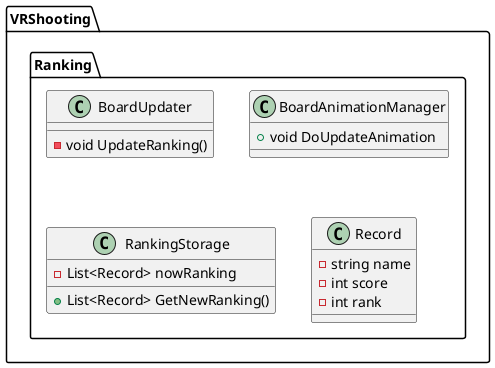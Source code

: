 @startuml

package VRShooting
{
    package Ranking
    {
        class BoardUpdater
        {
            - void UpdateRanking()
        }
        
        class BoardAnimationManager
        {
            + void DoUpdateAnimation
        }
        
        class RankingStorage
        {
            - List<Record> nowRanking
            + List<Record> GetNewRanking()
        }
        
        class Record
        {
            - string name
            - int score
            - int rank
        }
    }
}

@enduml